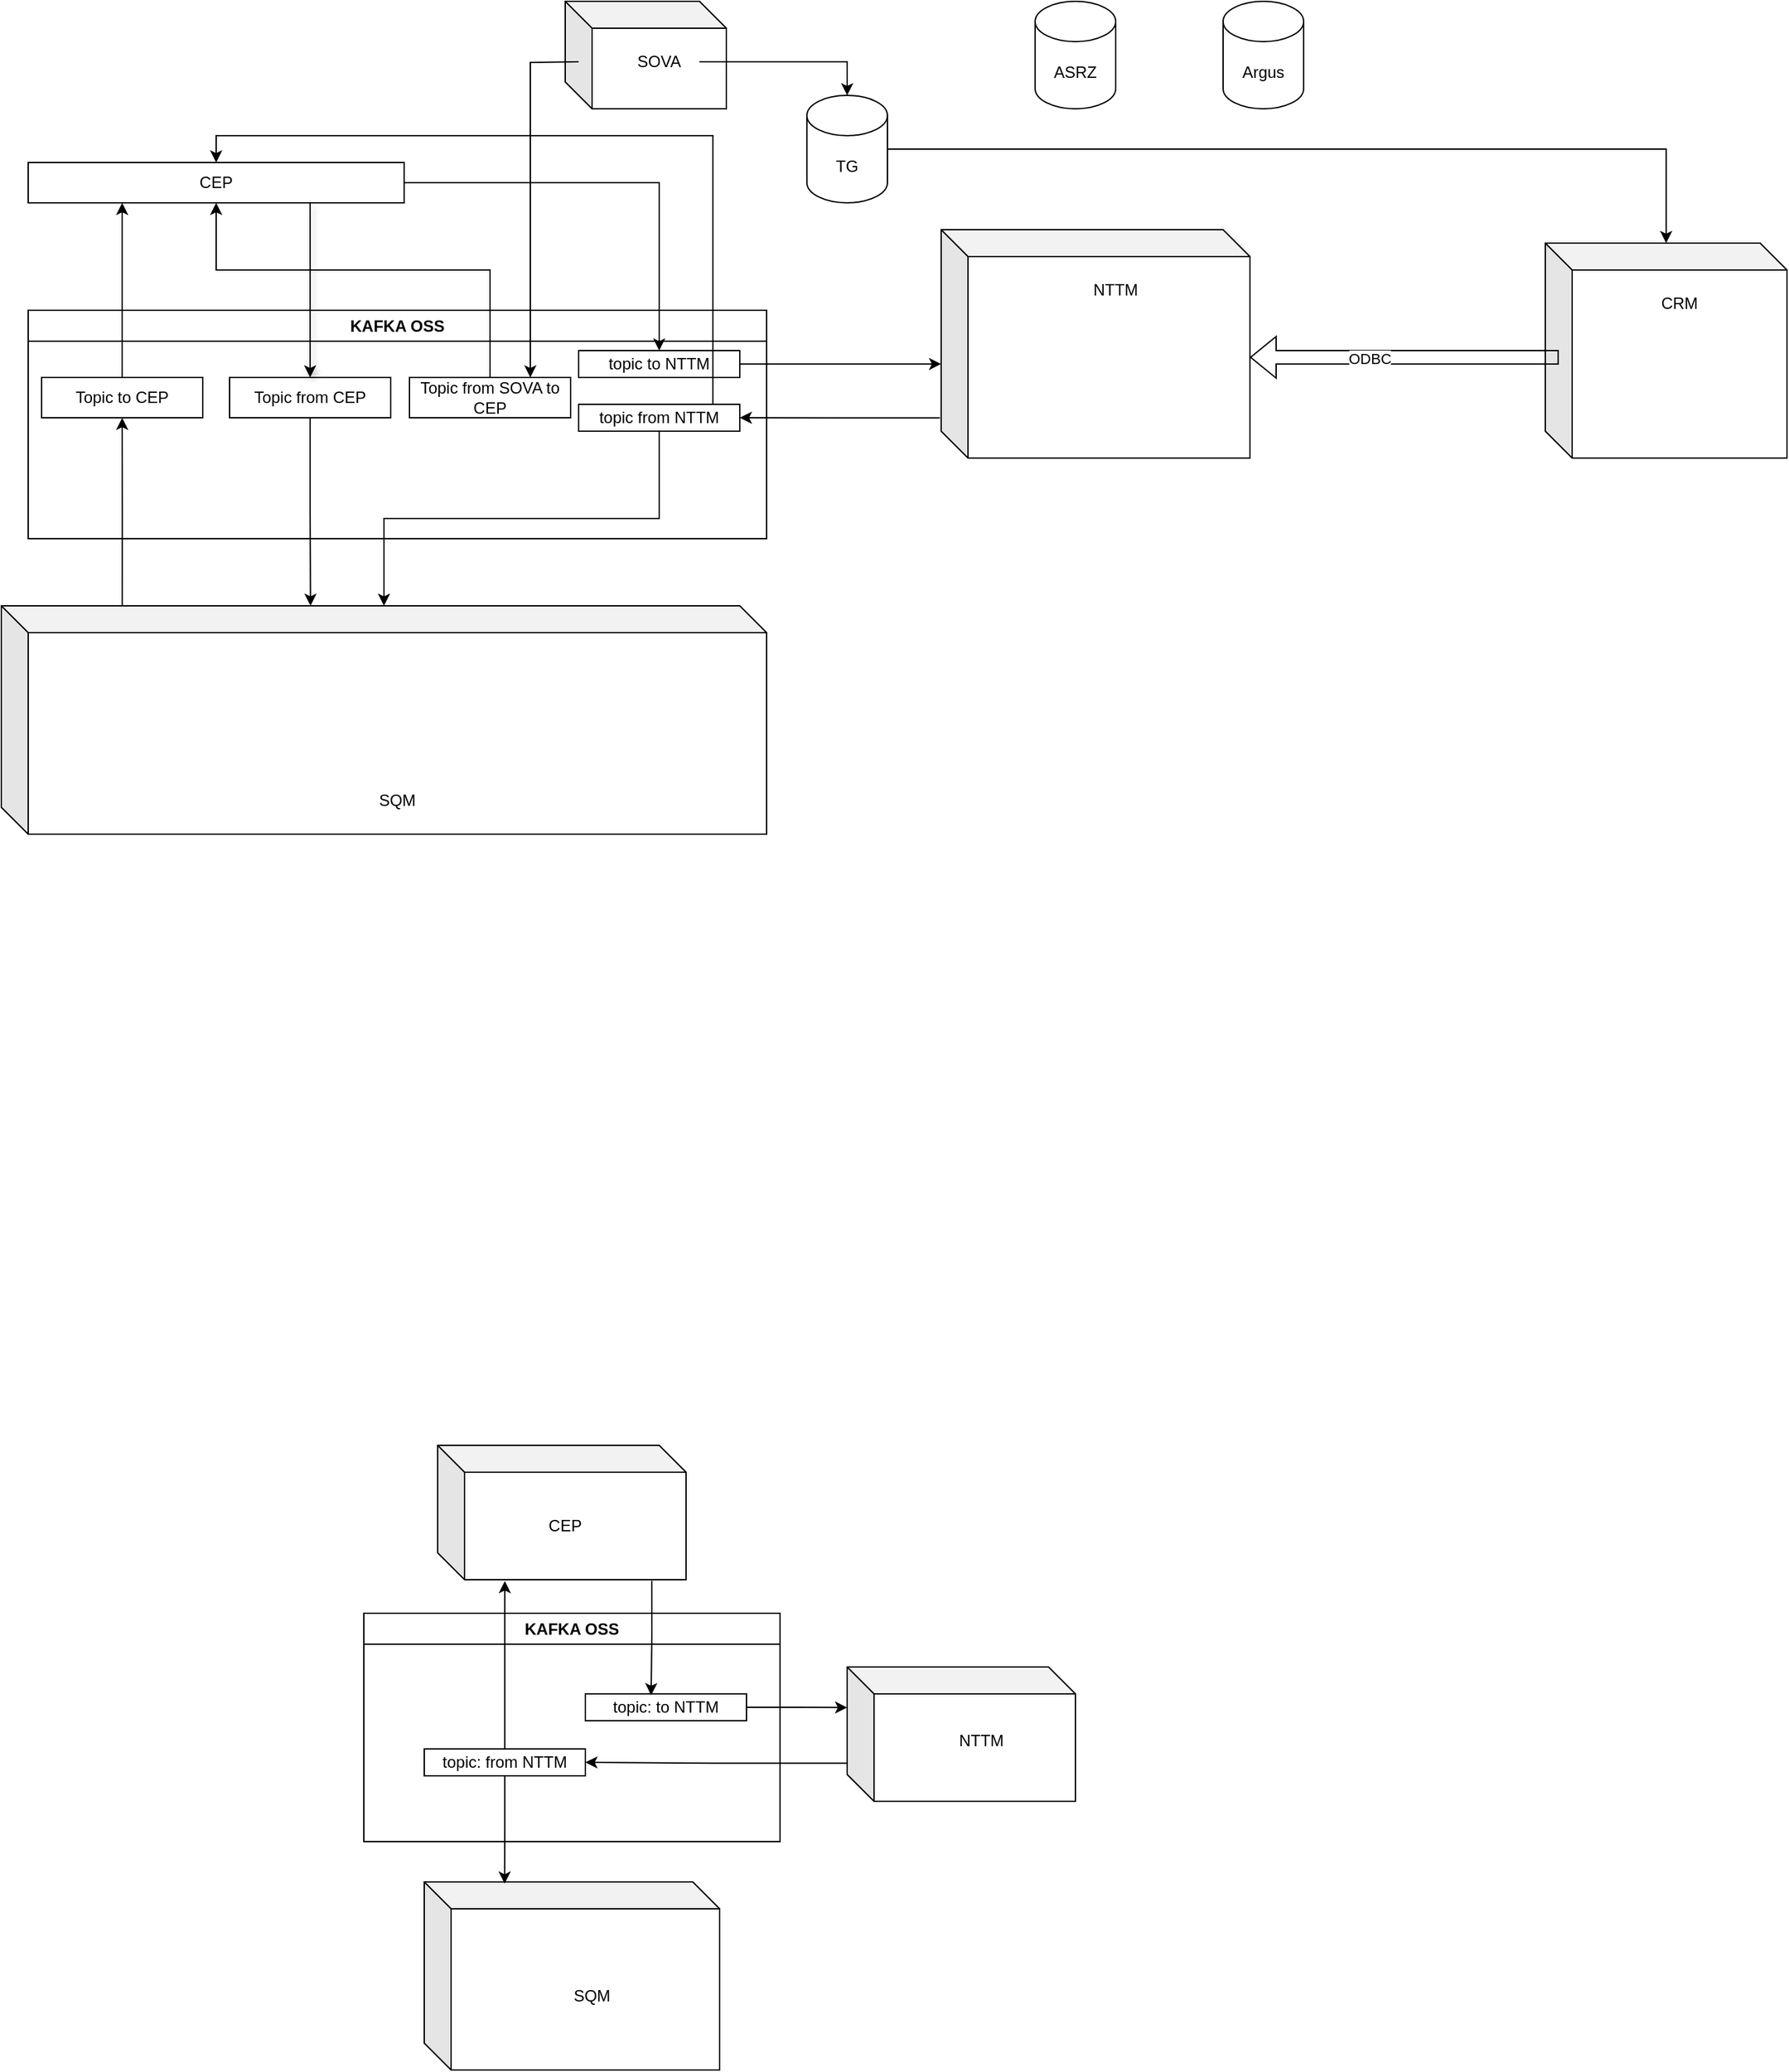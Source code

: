 <mxfile version="24.8.4">
  <diagram name="Страница — 1" id="CNGbqbiZIYPsTiG5xjIv">
    <mxGraphModel dx="1418" dy="1727" grid="1" gridSize="10" guides="1" tooltips="1" connect="1" arrows="1" fold="1" page="1" pageScale="1" pageWidth="827" pageHeight="1169" math="0" shadow="0">
      <root>
        <mxCell id="0" />
        <mxCell id="1" parent="0" />
        <mxCell id="M0X-V-5y8funfRK-0tcY-36" value="" style="shape=cube;whiteSpace=wrap;html=1;boundedLbl=1;backgroundOutline=1;darkOpacity=0.05;darkOpacity2=0.1;" vertex="1" parent="1">
          <mxGeometry x="435" y="995" width="185" height="100" as="geometry" />
        </mxCell>
        <mxCell id="Ng3tPyINmZJw2xmhOUaY-4" value="&lt;div&gt;KAFKA OSS&lt;/div&gt;" style="swimlane;whiteSpace=wrap;html=1;" parent="1" vertex="1">
          <mxGeometry x="130" y="150" width="550" height="170" as="geometry">
            <mxRectangle x="130" y="150" width="110" height="30" as="alternateBounds" />
          </mxGeometry>
        </mxCell>
        <mxCell id="Ng3tPyINmZJw2xmhOUaY-5" value="Topic to CEP" style="rounded=0;whiteSpace=wrap;html=1;" parent="Ng3tPyINmZJw2xmhOUaY-4" vertex="1">
          <mxGeometry x="10" y="50" width="120" height="30" as="geometry" />
        </mxCell>
        <mxCell id="Ng3tPyINmZJw2xmhOUaY-6" value="Topic from CEP" style="rounded=0;whiteSpace=wrap;html=1;" parent="Ng3tPyINmZJw2xmhOUaY-4" vertex="1">
          <mxGeometry x="150" y="50" width="120" height="30" as="geometry" />
        </mxCell>
        <mxCell id="Ng3tPyINmZJw2xmhOUaY-28" value="topic to NTTM" style="rounded=0;whiteSpace=wrap;html=1;" parent="Ng3tPyINmZJw2xmhOUaY-4" vertex="1">
          <mxGeometry x="410" y="30" width="120" height="20" as="geometry" />
        </mxCell>
        <mxCell id="Ng3tPyINmZJw2xmhOUaY-29" value="topic from NTTM" style="rounded=0;whiteSpace=wrap;html=1;" parent="Ng3tPyINmZJw2xmhOUaY-4" vertex="1">
          <mxGeometry x="410" y="70" width="120" height="20" as="geometry" />
        </mxCell>
        <mxCell id="Ng3tPyINmZJw2xmhOUaY-32" value="Topic from SOVA to CEP" style="rounded=0;whiteSpace=wrap;html=1;" parent="Ng3tPyINmZJw2xmhOUaY-4" vertex="1">
          <mxGeometry x="284" y="50" width="120" height="30" as="geometry" />
        </mxCell>
        <mxCell id="Ng3tPyINmZJw2xmhOUaY-30" style="edgeStyle=orthogonalEdgeStyle;rounded=0;orthogonalLoop=1;jettySize=auto;html=1;" parent="1" source="Ng3tPyINmZJw2xmhOUaY-1" target="Ng3tPyINmZJw2xmhOUaY-28" edge="1">
          <mxGeometry relative="1" as="geometry" />
        </mxCell>
        <mxCell id="Ng3tPyINmZJw2xmhOUaY-1" value="" style="rounded=0;whiteSpace=wrap;html=1;" parent="1" vertex="1">
          <mxGeometry x="130" y="40" width="280" height="30" as="geometry" />
        </mxCell>
        <mxCell id="Ng3tPyINmZJw2xmhOUaY-9" style="edgeStyle=orthogonalEdgeStyle;rounded=0;orthogonalLoop=1;jettySize=auto;html=1;exitX=0.75;exitY=1;exitDx=0;exitDy=0;shadow=1;" parent="1" source="Ng3tPyINmZJw2xmhOUaY-1" target="Ng3tPyINmZJw2xmhOUaY-6" edge="1">
          <mxGeometry relative="1" as="geometry" />
        </mxCell>
        <mxCell id="Ng3tPyINmZJw2xmhOUaY-2" value="CEP" style="text;html=1;align=center;verticalAlign=middle;whiteSpace=wrap;rounded=0;" parent="1" vertex="1">
          <mxGeometry x="240" y="40" width="60" height="30" as="geometry" />
        </mxCell>
        <mxCell id="Ng3tPyINmZJw2xmhOUaY-7" style="edgeStyle=orthogonalEdgeStyle;rounded=0;orthogonalLoop=1;jettySize=auto;html=1;entryX=0.25;entryY=1;entryDx=0;entryDy=0;" parent="1" source="Ng3tPyINmZJw2xmhOUaY-5" target="Ng3tPyINmZJw2xmhOUaY-1" edge="1">
          <mxGeometry relative="1" as="geometry" />
        </mxCell>
        <mxCell id="Ng3tPyINmZJw2xmhOUaY-12" style="edgeStyle=orthogonalEdgeStyle;rounded=0;orthogonalLoop=1;jettySize=auto;html=1;exitX=0.158;exitY=0.029;exitDx=0;exitDy=0;exitPerimeter=0;" parent="1" source="Ng3tPyINmZJw2xmhOUaY-10" target="Ng3tPyINmZJw2xmhOUaY-5" edge="1">
          <mxGeometry relative="1" as="geometry" />
        </mxCell>
        <mxCell id="Ng3tPyINmZJw2xmhOUaY-10" value="" style="shape=cube;whiteSpace=wrap;html=1;boundedLbl=1;backgroundOutline=1;darkOpacity=0.05;darkOpacity2=0.1;" parent="1" vertex="1">
          <mxGeometry x="110" y="370" width="570" height="170" as="geometry" />
        </mxCell>
        <mxCell id="Ng3tPyINmZJw2xmhOUaY-11" value="SQM" style="text;html=1;align=center;verticalAlign=middle;whiteSpace=wrap;rounded=0;" parent="1" vertex="1">
          <mxGeometry x="375" y="500" width="60" height="30" as="geometry" />
        </mxCell>
        <mxCell id="Ng3tPyINmZJw2xmhOUaY-13" style="edgeStyle=orthogonalEdgeStyle;rounded=0;orthogonalLoop=1;jettySize=auto;html=1;entryX=0.404;entryY=0;entryDx=0;entryDy=0;entryPerimeter=0;" parent="1" source="Ng3tPyINmZJw2xmhOUaY-6" target="Ng3tPyINmZJw2xmhOUaY-10" edge="1">
          <mxGeometry relative="1" as="geometry" />
        </mxCell>
        <mxCell id="Ng3tPyINmZJw2xmhOUaY-31" style="edgeStyle=orthogonalEdgeStyle;rounded=0;orthogonalLoop=1;jettySize=auto;html=1;exitX=-0.004;exitY=0.824;exitDx=0;exitDy=0;exitPerimeter=0;" parent="1" source="Ng3tPyINmZJw2xmhOUaY-14" target="Ng3tPyINmZJw2xmhOUaY-29" edge="1">
          <mxGeometry relative="1" as="geometry" />
        </mxCell>
        <mxCell id="Ng3tPyINmZJw2xmhOUaY-14" value="" style="shape=cube;whiteSpace=wrap;html=1;boundedLbl=1;backgroundOutline=1;darkOpacity=0.05;darkOpacity2=0.1;" parent="1" vertex="1">
          <mxGeometry x="810" y="90" width="230" height="170" as="geometry" />
        </mxCell>
        <mxCell id="Ng3tPyINmZJw2xmhOUaY-16" value="NTTM" style="text;html=1;align=center;verticalAlign=middle;whiteSpace=wrap;rounded=0;" parent="1" vertex="1">
          <mxGeometry x="910" y="120" width="60" height="30" as="geometry" />
        </mxCell>
        <mxCell id="Ng3tPyINmZJw2xmhOUaY-17" value="" style="shape=cube;whiteSpace=wrap;html=1;boundedLbl=1;backgroundOutline=1;darkOpacity=0.05;darkOpacity2=0.1;" parent="1" vertex="1">
          <mxGeometry x="530" y="-80" width="120" height="80" as="geometry" />
        </mxCell>
        <mxCell id="Ng3tPyINmZJw2xmhOUaY-33" style="edgeStyle=orthogonalEdgeStyle;rounded=0;orthogonalLoop=1;jettySize=auto;html=1;entryX=0.75;entryY=0;entryDx=0;entryDy=0;" parent="1" target="Ng3tPyINmZJw2xmhOUaY-32" edge="1">
          <mxGeometry relative="1" as="geometry">
            <mxPoint x="540" y="-35" as="sourcePoint" />
          </mxGeometry>
        </mxCell>
        <mxCell id="Ng3tPyINmZJw2xmhOUaY-38" style="edgeStyle=orthogonalEdgeStyle;rounded=0;orthogonalLoop=1;jettySize=auto;html=1;" parent="1" source="Ng3tPyINmZJw2xmhOUaY-19" target="Ng3tPyINmZJw2xmhOUaY-23" edge="1">
          <mxGeometry relative="1" as="geometry" />
        </mxCell>
        <mxCell id="Ng3tPyINmZJw2xmhOUaY-19" value="SOVA" style="text;html=1;align=center;verticalAlign=middle;whiteSpace=wrap;rounded=0;" parent="1" vertex="1">
          <mxGeometry x="570" y="-50" width="60" height="30" as="geometry" />
        </mxCell>
        <mxCell id="Ng3tPyINmZJw2xmhOUaY-20" value="Argus" style="shape=cylinder3;whiteSpace=wrap;html=1;boundedLbl=1;backgroundOutline=1;size=15;" parent="1" vertex="1">
          <mxGeometry x="1020" y="-80" width="60" height="80" as="geometry" />
        </mxCell>
        <mxCell id="Ng3tPyINmZJw2xmhOUaY-22" value="ASRZ" style="shape=cylinder3;whiteSpace=wrap;html=1;boundedLbl=1;backgroundOutline=1;size=15;" parent="1" vertex="1">
          <mxGeometry x="880" y="-80" width="60" height="80" as="geometry" />
        </mxCell>
        <mxCell id="Ng3tPyINmZJw2xmhOUaY-39" style="edgeStyle=orthogonalEdgeStyle;rounded=0;orthogonalLoop=1;jettySize=auto;html=1;" parent="1" source="Ng3tPyINmZJw2xmhOUaY-23" target="Ng3tPyINmZJw2xmhOUaY-24" edge="1">
          <mxGeometry relative="1" as="geometry" />
        </mxCell>
        <mxCell id="Ng3tPyINmZJw2xmhOUaY-23" value="TG" style="shape=cylinder3;whiteSpace=wrap;html=1;boundedLbl=1;backgroundOutline=1;size=15;" parent="1" vertex="1">
          <mxGeometry x="710" y="-10" width="60" height="80" as="geometry" />
        </mxCell>
        <mxCell id="Ng3tPyINmZJw2xmhOUaY-24" value="" style="shape=cube;whiteSpace=wrap;html=1;boundedLbl=1;backgroundOutline=1;darkOpacity=0.05;darkOpacity2=0.1;" parent="1" vertex="1">
          <mxGeometry x="1260" y="100" width="180" height="160" as="geometry" />
        </mxCell>
        <mxCell id="Ng3tPyINmZJw2xmhOUaY-25" value="CRM" style="text;html=1;align=center;verticalAlign=middle;whiteSpace=wrap;rounded=0;" parent="1" vertex="1">
          <mxGeometry x="1330" y="130" width="60" height="30" as="geometry" />
        </mxCell>
        <mxCell id="Ng3tPyINmZJw2xmhOUaY-26" value="" style="shape=flexArrow;endArrow=classic;html=1;rounded=0;entryX=0;entryY=0;entryDx=230;entryDy=95;entryPerimeter=0;exitX=0.056;exitY=0.531;exitDx=0;exitDy=0;exitPerimeter=0;" parent="1" source="Ng3tPyINmZJw2xmhOUaY-24" target="Ng3tPyINmZJw2xmhOUaY-14" edge="1">
          <mxGeometry width="50" height="50" relative="1" as="geometry">
            <mxPoint x="1200" y="240" as="sourcePoint" />
            <mxPoint x="1250" y="190" as="targetPoint" />
          </mxGeometry>
        </mxCell>
        <mxCell id="Ng3tPyINmZJw2xmhOUaY-27" value="ODBC" style="edgeLabel;html=1;align=center;verticalAlign=middle;resizable=0;points=[];" parent="Ng3tPyINmZJw2xmhOUaY-26" vertex="1" connectable="0">
          <mxGeometry x="0.226" y="1" relative="1" as="geometry">
            <mxPoint as="offset" />
          </mxGeometry>
        </mxCell>
        <mxCell id="Ng3tPyINmZJw2xmhOUaY-34" style="edgeStyle=orthogonalEdgeStyle;rounded=0;orthogonalLoop=1;jettySize=auto;html=1;exitX=0.5;exitY=0;exitDx=0;exitDy=0;" parent="1" source="Ng3tPyINmZJw2xmhOUaY-32" target="Ng3tPyINmZJw2xmhOUaY-1" edge="1">
          <mxGeometry relative="1" as="geometry">
            <Array as="points">
              <mxPoint x="474" y="120" />
              <mxPoint x="270" y="120" />
            </Array>
          </mxGeometry>
        </mxCell>
        <mxCell id="Ng3tPyINmZJw2xmhOUaY-35" style="edgeStyle=orthogonalEdgeStyle;rounded=0;orthogonalLoop=1;jettySize=auto;html=1;entryX=0;entryY=0.588;entryDx=0;entryDy=0;entryPerimeter=0;" parent="1" source="Ng3tPyINmZJw2xmhOUaY-28" target="Ng3tPyINmZJw2xmhOUaY-14" edge="1">
          <mxGeometry relative="1" as="geometry" />
        </mxCell>
        <mxCell id="Ng3tPyINmZJw2xmhOUaY-36" style="edgeStyle=orthogonalEdgeStyle;rounded=0;orthogonalLoop=1;jettySize=auto;html=1;" parent="1" source="Ng3tPyINmZJw2xmhOUaY-29" target="Ng3tPyINmZJw2xmhOUaY-1" edge="1">
          <mxGeometry relative="1" as="geometry">
            <Array as="points">
              <mxPoint x="640" y="20" />
              <mxPoint x="270" y="20" />
            </Array>
          </mxGeometry>
        </mxCell>
        <mxCell id="Ng3tPyINmZJw2xmhOUaY-37" style="edgeStyle=orthogonalEdgeStyle;rounded=0;orthogonalLoop=1;jettySize=auto;html=1;" parent="1" source="Ng3tPyINmZJw2xmhOUaY-29" target="Ng3tPyINmZJw2xmhOUaY-10" edge="1">
          <mxGeometry relative="1" as="geometry" />
        </mxCell>
        <mxCell id="M0X-V-5y8funfRK-0tcY-1" value="&lt;div&gt;KAFKA OSS&lt;/div&gt;" style="swimlane;whiteSpace=wrap;html=1;" vertex="1" parent="1">
          <mxGeometry x="380" y="1120" width="310" height="170" as="geometry">
            <mxRectangle x="130" y="150" width="110" height="30" as="alternateBounds" />
          </mxGeometry>
        </mxCell>
        <mxCell id="M0X-V-5y8funfRK-0tcY-4" value="topic: to NTTM" style="rounded=0;whiteSpace=wrap;html=1;" vertex="1" parent="M0X-V-5y8funfRK-0tcY-1">
          <mxGeometry x="165" y="60" width="120" height="20" as="geometry" />
        </mxCell>
        <mxCell id="M0X-V-5y8funfRK-0tcY-5" value="topic: from NTTM" style="rounded=0;whiteSpace=wrap;html=1;" vertex="1" parent="M0X-V-5y8funfRK-0tcY-1">
          <mxGeometry x="45" y="101" width="120" height="20" as="geometry" />
        </mxCell>
        <mxCell id="M0X-V-5y8funfRK-0tcY-10" value="CEP" style="text;html=1;align=center;verticalAlign=middle;whiteSpace=wrap;rounded=0;" vertex="1" parent="1">
          <mxGeometry x="500" y="1040" width="60" height="30" as="geometry" />
        </mxCell>
        <mxCell id="M0X-V-5y8funfRK-0tcY-13" value="" style="shape=cube;whiteSpace=wrap;html=1;boundedLbl=1;backgroundOutline=1;darkOpacity=0.05;darkOpacity2=0.1;" vertex="1" parent="1">
          <mxGeometry x="425" y="1320" width="220" height="140" as="geometry" />
        </mxCell>
        <mxCell id="M0X-V-5y8funfRK-0tcY-14" value="SQM" style="text;html=1;align=center;verticalAlign=middle;whiteSpace=wrap;rounded=0;" vertex="1" parent="1">
          <mxGeometry x="520" y="1390" width="60" height="30" as="geometry" />
        </mxCell>
        <mxCell id="M0X-V-5y8funfRK-0tcY-16" style="edgeStyle=orthogonalEdgeStyle;rounded=0;orthogonalLoop=1;jettySize=auto;html=1;exitX=0;exitY=0.716;exitDx=0;exitDy=0;exitPerimeter=0;" edge="1" parent="1" source="M0X-V-5y8funfRK-0tcY-17" target="M0X-V-5y8funfRK-0tcY-5">
          <mxGeometry relative="1" as="geometry" />
        </mxCell>
        <mxCell id="M0X-V-5y8funfRK-0tcY-17" value="" style="shape=cube;whiteSpace=wrap;html=1;boundedLbl=1;backgroundOutline=1;darkOpacity=0.05;darkOpacity2=0.1;" vertex="1" parent="1">
          <mxGeometry x="740" y="1160" width="170" height="100" as="geometry" />
        </mxCell>
        <mxCell id="M0X-V-5y8funfRK-0tcY-18" value="NTTM" style="text;html=1;align=center;verticalAlign=middle;whiteSpace=wrap;rounded=0;" vertex="1" parent="1">
          <mxGeometry x="810" y="1200" width="60" height="30" as="geometry" />
        </mxCell>
        <mxCell id="M0X-V-5y8funfRK-0tcY-32" style="edgeStyle=orthogonalEdgeStyle;rounded=0;orthogonalLoop=1;jettySize=auto;html=1;entryX=0;entryY=0.302;entryDx=0;entryDy=0;entryPerimeter=0;" edge="1" parent="1" source="M0X-V-5y8funfRK-0tcY-4" target="M0X-V-5y8funfRK-0tcY-17">
          <mxGeometry relative="1" as="geometry" />
        </mxCell>
        <mxCell id="M0X-V-5y8funfRK-0tcY-37" style="edgeStyle=orthogonalEdgeStyle;rounded=0;orthogonalLoop=1;jettySize=auto;html=1;entryX=0.408;entryY=0.05;entryDx=0;entryDy=0;entryPerimeter=0;exitX=0.862;exitY=1.007;exitDx=0;exitDy=0;exitPerimeter=0;" edge="1" parent="1" source="M0X-V-5y8funfRK-0tcY-36" target="M0X-V-5y8funfRK-0tcY-4">
          <mxGeometry relative="1" as="geometry" />
        </mxCell>
        <mxCell id="M0X-V-5y8funfRK-0tcY-38" style="edgeStyle=orthogonalEdgeStyle;rounded=0;orthogonalLoop=1;jettySize=auto;html=1;" edge="1" parent="1" source="M0X-V-5y8funfRK-0tcY-5">
          <mxGeometry relative="1" as="geometry">
            <mxPoint x="485" y="1096" as="targetPoint" />
          </mxGeometry>
        </mxCell>
        <mxCell id="M0X-V-5y8funfRK-0tcY-39" style="edgeStyle=orthogonalEdgeStyle;rounded=0;orthogonalLoop=1;jettySize=auto;html=1;entryX=0.272;entryY=0.009;entryDx=0;entryDy=0;entryPerimeter=0;" edge="1" parent="1" source="M0X-V-5y8funfRK-0tcY-5" target="M0X-V-5y8funfRK-0tcY-13">
          <mxGeometry relative="1" as="geometry" />
        </mxCell>
      </root>
    </mxGraphModel>
  </diagram>
</mxfile>
